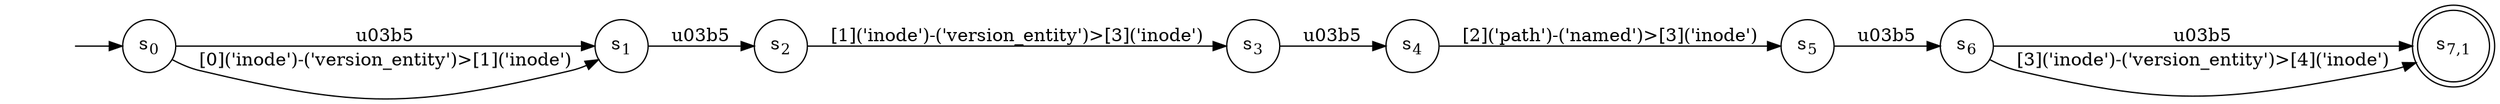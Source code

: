 digraph NFA {
    rankdir = LR;
    I [style = invis];
    I -> S0;
    S0 [label = <s<sub>0</sub>>, shape = circle];
    S1 [label = <s<sub>1</sub>>, shape = circle];
    S2 [label = <s<sub>2</sub>>, shape = circle];
    S3 [label = <s<sub>3</sub>>, shape = circle];
    S4 [label = <s<sub>4</sub>>, shape = circle];
    S5 [label = <s<sub>5</sub>>, shape = circle];
    S6 [label = <s<sub>6</sub>>, shape = circle];
    S7 [label = <s<sub>7,1</sub>>, shape = circle, peripheries = 2];
    S6 -> S7 [label = "\u03b5"];
    S6 -> S7 [label = "[3]('inode')-('version_entity')>[4]('inode')"];
    S5 -> S6 [label = "\u03b5"];
    S4 -> S5 [label = "[2]('path')-('named')>[3]('inode')"];
    S3 -> S4 [label = "\u03b5"];
    S2 -> S3 [label = "[1]('inode')-('version_entity')>[3]('inode')"];
    S1 -> S2 [label = "\u03b5"];
    S0 -> S1 [label = "\u03b5"];
    S0 -> S1 [label = "[0]('inode')-('version_entity')>[1]('inode')"];
}
